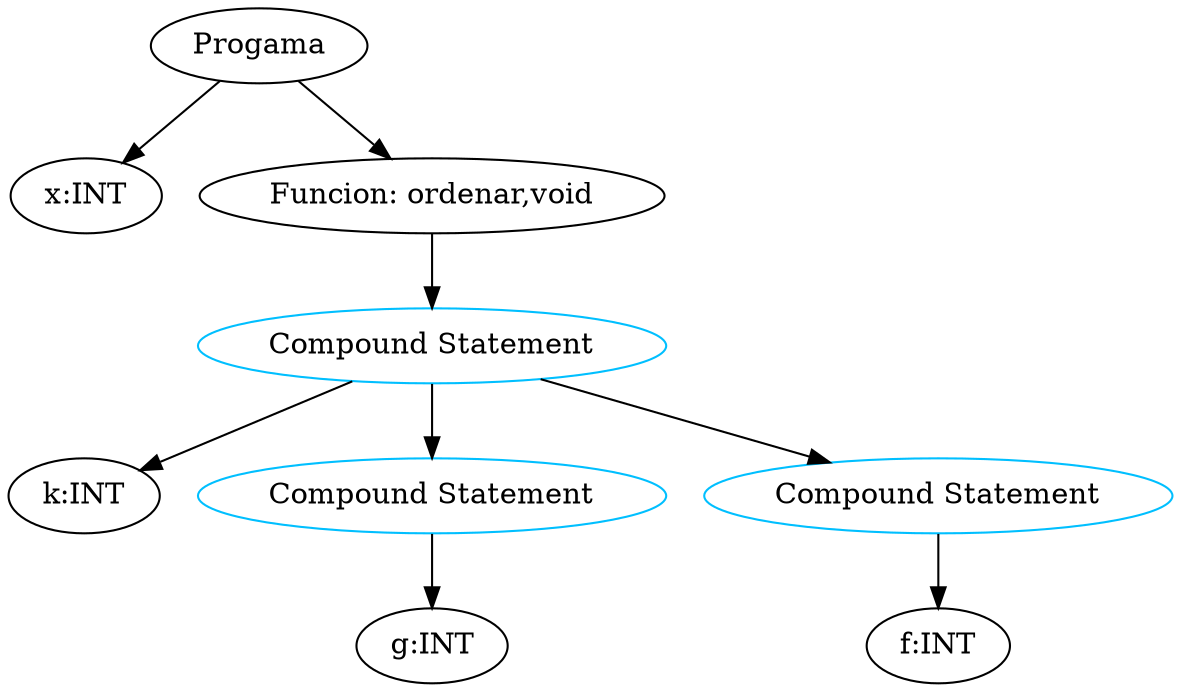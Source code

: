 digraph G { 
"nodo0"[label="Progama"]; 
"nodo1"[label="x:INT"]; 
"nodo0"->"nodo1"; 
"nodo2"[label="Funcion: ordenar,void"]; 
"nodo0"->"nodo2"; 
"nodo3"[label="Compound Statement", color=deepskyblue]; 
"nodo2"->"nodo3"; 
"nodo4"[label="k:INT"]; 
"nodo3"->"nodo4"; 
"nodo5"[label="Compound Statement", color=deepskyblue]; 
"nodo3"->"nodo5"; 
"nodo6"[label="g:INT"]; 
"nodo5"->"nodo6"; 
"nodo7"[label="Compound Statement", color=deepskyblue]; 
"nodo3"->"nodo7"; 
"nodo8"[label="f:INT"]; 
"nodo7"->"nodo8"; 
}
